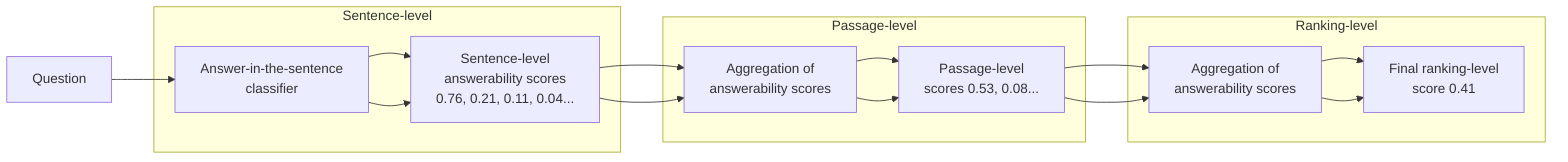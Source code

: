 flowchart LR
    A[Question] -->C[Answer-in-the-sentence<br/>classifier]
    C --> D[Sentence-level<br/>answerability scores<br/>0.76, 0.21, 0.11, 0.04...]
    D --> E[Aggregation of<br/>answerability scores]
    E --> F[Passage-level<br/>scores 0.53, 0.08...]
    F --> G[Aggregation of<br/>answerability scores]
    G --> H[Final ranking-level<br/>score 0.41]

    %% Labels for hierarchy
    subgraph Level1 [Sentence-level]
        C --> D
    end

    subgraph Level2 [Passage-level]
        D --> E --> F
    end

    subgraph Level3 [Ranking-level]
        F --> G --> H
    end